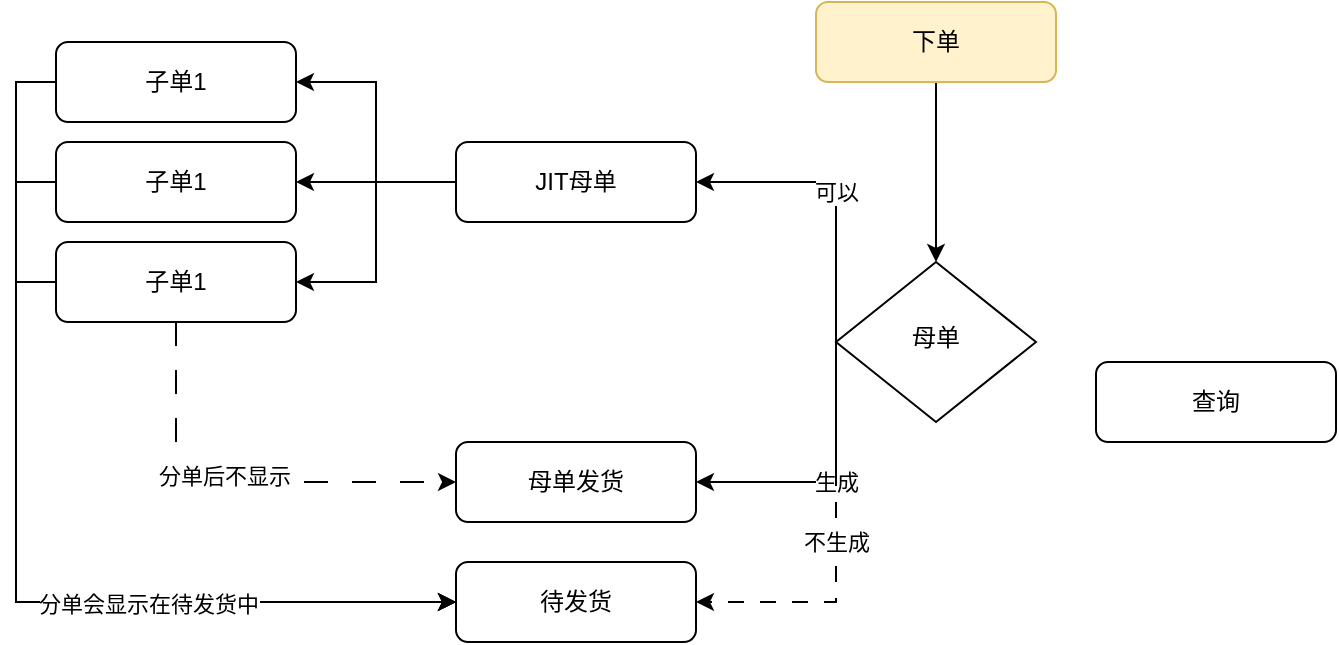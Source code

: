 <mxfile version="21.3.8" type="github">
  <diagram name="第 1 页" id="wBsfXp0m3zRJ9H8ULUkZ">
    <mxGraphModel dx="739" dy="470" grid="1" gridSize="10" guides="1" tooltips="1" connect="1" arrows="1" fold="1" page="1" pageScale="1" pageWidth="827" pageHeight="1169" math="0" shadow="0">
      <root>
        <mxCell id="0" />
        <mxCell id="1" parent="0" />
        <mxCell id="uuJqloaJuKmUCzeB8qNL-46" style="edgeStyle=orthogonalEdgeStyle;rounded=0;orthogonalLoop=1;jettySize=auto;html=1;exitX=0.5;exitY=1;exitDx=0;exitDy=0;" edge="1" parent="1" source="uuJqloaJuKmUCzeB8qNL-2" target="uuJqloaJuKmUCzeB8qNL-45">
          <mxGeometry relative="1" as="geometry" />
        </mxCell>
        <mxCell id="uuJqloaJuKmUCzeB8qNL-2" value="下单" style="rounded=1;whiteSpace=wrap;html=1;fontSize=12;glass=0;strokeWidth=1;shadow=0;fillColor=#fff2cc;strokeColor=#d6b656;" vertex="1" parent="1">
          <mxGeometry x="500" width="120" height="40" as="geometry" />
        </mxCell>
        <mxCell id="uuJqloaJuKmUCzeB8qNL-50" value="可以" style="edgeStyle=orthogonalEdgeStyle;rounded=0;orthogonalLoop=1;jettySize=auto;html=1;exitX=0;exitY=0.5;exitDx=0;exitDy=0;entryX=1;entryY=0.5;entryDx=0;entryDy=0;" edge="1" parent="1" source="uuJqloaJuKmUCzeB8qNL-45" target="uuJqloaJuKmUCzeB8qNL-47">
          <mxGeometry relative="1" as="geometry">
            <Array as="points">
              <mxPoint x="510" y="90" />
            </Array>
          </mxGeometry>
        </mxCell>
        <mxCell id="uuJqloaJuKmUCzeB8qNL-52" value="生成" style="edgeStyle=orthogonalEdgeStyle;rounded=0;orthogonalLoop=1;jettySize=auto;html=1;exitX=0;exitY=0.5;exitDx=0;exitDy=0;entryX=1;entryY=0.5;entryDx=0;entryDy=0;" edge="1" parent="1" source="uuJqloaJuKmUCzeB8qNL-45" target="uuJqloaJuKmUCzeB8qNL-51">
          <mxGeometry relative="1" as="geometry">
            <Array as="points">
              <mxPoint x="510" y="240" />
            </Array>
          </mxGeometry>
        </mxCell>
        <mxCell id="uuJqloaJuKmUCzeB8qNL-54" value="不生成" style="edgeStyle=orthogonalEdgeStyle;rounded=0;orthogonalLoop=1;jettySize=auto;html=1;exitX=0;exitY=0.5;exitDx=0;exitDy=0;entryX=1;entryY=0.5;entryDx=0;entryDy=0;dashed=1;dashPattern=8 8;" edge="1" parent="1" source="uuJqloaJuKmUCzeB8qNL-45" target="uuJqloaJuKmUCzeB8qNL-53">
          <mxGeometry relative="1" as="geometry">
            <Array as="points">
              <mxPoint x="510" y="300" />
            </Array>
          </mxGeometry>
        </mxCell>
        <mxCell id="uuJqloaJuKmUCzeB8qNL-45" value="母单" style="rhombus;whiteSpace=wrap;html=1;shadow=0;fontFamily=Helvetica;fontSize=12;align=center;strokeWidth=1;spacing=6;spacingTop=-4;" vertex="1" parent="1">
          <mxGeometry x="510" y="130" width="100" height="80" as="geometry" />
        </mxCell>
        <mxCell id="uuJqloaJuKmUCzeB8qNL-61" style="edgeStyle=orthogonalEdgeStyle;rounded=0;orthogonalLoop=1;jettySize=auto;html=1;exitX=0;exitY=0.5;exitDx=0;exitDy=0;entryX=1;entryY=0.5;entryDx=0;entryDy=0;" edge="1" parent="1" source="uuJqloaJuKmUCzeB8qNL-47" target="uuJqloaJuKmUCzeB8qNL-58">
          <mxGeometry relative="1" as="geometry" />
        </mxCell>
        <mxCell id="uuJqloaJuKmUCzeB8qNL-62" style="edgeStyle=orthogonalEdgeStyle;rounded=0;orthogonalLoop=1;jettySize=auto;html=1;exitX=0;exitY=0.5;exitDx=0;exitDy=0;entryX=1;entryY=0.5;entryDx=0;entryDy=0;" edge="1" parent="1" source="uuJqloaJuKmUCzeB8qNL-47" target="uuJqloaJuKmUCzeB8qNL-59">
          <mxGeometry relative="1" as="geometry">
            <Array as="points">
              <mxPoint x="240" y="90" />
            </Array>
          </mxGeometry>
        </mxCell>
        <mxCell id="uuJqloaJuKmUCzeB8qNL-63" style="edgeStyle=orthogonalEdgeStyle;rounded=0;orthogonalLoop=1;jettySize=auto;html=1;exitX=0;exitY=0.5;exitDx=0;exitDy=0;entryX=1;entryY=0.5;entryDx=0;entryDy=0;" edge="1" parent="1" source="uuJqloaJuKmUCzeB8qNL-47" target="uuJqloaJuKmUCzeB8qNL-60">
          <mxGeometry relative="1" as="geometry" />
        </mxCell>
        <mxCell id="uuJqloaJuKmUCzeB8qNL-47" value="JIT母单" style="rounded=1;whiteSpace=wrap;html=1;fontSize=12;glass=0;strokeWidth=1;shadow=0;" vertex="1" parent="1">
          <mxGeometry x="320" y="70" width="120" height="40" as="geometry" />
        </mxCell>
        <mxCell id="uuJqloaJuKmUCzeB8qNL-48" value="查询" style="rounded=1;whiteSpace=wrap;html=1;fontSize=12;glass=0;strokeWidth=1;shadow=0;" vertex="1" parent="1">
          <mxGeometry x="640" y="180" width="120" height="40" as="geometry" />
        </mxCell>
        <mxCell id="uuJqloaJuKmUCzeB8qNL-51" value="母单发货" style="rounded=1;whiteSpace=wrap;html=1;fontSize=12;glass=0;strokeWidth=1;shadow=0;" vertex="1" parent="1">
          <mxGeometry x="320" y="220" width="120" height="40" as="geometry" />
        </mxCell>
        <mxCell id="uuJqloaJuKmUCzeB8qNL-53" value="待发货" style="rounded=1;whiteSpace=wrap;html=1;fontSize=12;glass=0;strokeWidth=1;shadow=0;" vertex="1" parent="1">
          <mxGeometry x="320" y="280" width="120" height="40" as="geometry" />
        </mxCell>
        <mxCell id="uuJqloaJuKmUCzeB8qNL-65" style="edgeStyle=orthogonalEdgeStyle;rounded=0;orthogonalLoop=1;jettySize=auto;html=1;exitX=0;exitY=0.5;exitDx=0;exitDy=0;entryX=0;entryY=0.5;entryDx=0;entryDy=0;" edge="1" parent="1" source="uuJqloaJuKmUCzeB8qNL-58" target="uuJqloaJuKmUCzeB8qNL-53">
          <mxGeometry relative="1" as="geometry" />
        </mxCell>
        <mxCell id="uuJqloaJuKmUCzeB8qNL-58" value="子单1" style="rounded=1;whiteSpace=wrap;html=1;fontSize=12;glass=0;strokeWidth=1;shadow=0;" vertex="1" parent="1">
          <mxGeometry x="120" y="20" width="120" height="40" as="geometry" />
        </mxCell>
        <mxCell id="uuJqloaJuKmUCzeB8qNL-66" style="edgeStyle=orthogonalEdgeStyle;rounded=0;orthogonalLoop=1;jettySize=auto;html=1;exitX=0;exitY=0.5;exitDx=0;exitDy=0;" edge="1" parent="1" source="uuJqloaJuKmUCzeB8qNL-59">
          <mxGeometry relative="1" as="geometry">
            <mxPoint x="320" y="300" as="targetPoint" />
            <Array as="points">
              <mxPoint x="100" y="90" />
              <mxPoint x="100" y="300" />
            </Array>
          </mxGeometry>
        </mxCell>
        <mxCell id="uuJqloaJuKmUCzeB8qNL-59" value="子单1" style="rounded=1;whiteSpace=wrap;html=1;fontSize=12;glass=0;strokeWidth=1;shadow=0;" vertex="1" parent="1">
          <mxGeometry x="120" y="70" width="120" height="40" as="geometry" />
        </mxCell>
        <mxCell id="uuJqloaJuKmUCzeB8qNL-67" style="edgeStyle=orthogonalEdgeStyle;rounded=0;orthogonalLoop=1;jettySize=auto;html=1;exitX=0;exitY=0.5;exitDx=0;exitDy=0;entryX=0;entryY=0.5;entryDx=0;entryDy=0;" edge="1" parent="1" source="uuJqloaJuKmUCzeB8qNL-60" target="uuJqloaJuKmUCzeB8qNL-53">
          <mxGeometry relative="1" as="geometry" />
        </mxCell>
        <mxCell id="uuJqloaJuKmUCzeB8qNL-68" value="分单会显示在待发货中" style="edgeLabel;html=1;align=center;verticalAlign=middle;resizable=0;points=[];" vertex="1" connectable="0" parent="uuJqloaJuKmUCzeB8qNL-67">
          <mxGeometry x="0.228" y="-1" relative="1" as="geometry">
            <mxPoint as="offset" />
          </mxGeometry>
        </mxCell>
        <mxCell id="uuJqloaJuKmUCzeB8qNL-70" style="edgeStyle=orthogonalEdgeStyle;rounded=0;orthogonalLoop=1;jettySize=auto;html=1;exitX=0.5;exitY=1;exitDx=0;exitDy=0;entryX=0;entryY=0.5;entryDx=0;entryDy=0;dashed=1;dashPattern=12 12;" edge="1" parent="1" source="uuJqloaJuKmUCzeB8qNL-60" target="uuJqloaJuKmUCzeB8qNL-51">
          <mxGeometry relative="1" as="geometry" />
        </mxCell>
        <mxCell id="uuJqloaJuKmUCzeB8qNL-71" value="分单后不显示" style="edgeLabel;html=1;align=center;verticalAlign=middle;resizable=0;points=[];" vertex="1" connectable="0" parent="uuJqloaJuKmUCzeB8qNL-70">
          <mxGeometry x="-0.058" y="3" relative="1" as="geometry">
            <mxPoint as="offset" />
          </mxGeometry>
        </mxCell>
        <mxCell id="uuJqloaJuKmUCzeB8qNL-60" value="子单1" style="rounded=1;whiteSpace=wrap;html=1;fontSize=12;glass=0;strokeWidth=1;shadow=0;" vertex="1" parent="1">
          <mxGeometry x="120" y="120" width="120" height="40" as="geometry" />
        </mxCell>
      </root>
    </mxGraphModel>
  </diagram>
</mxfile>
